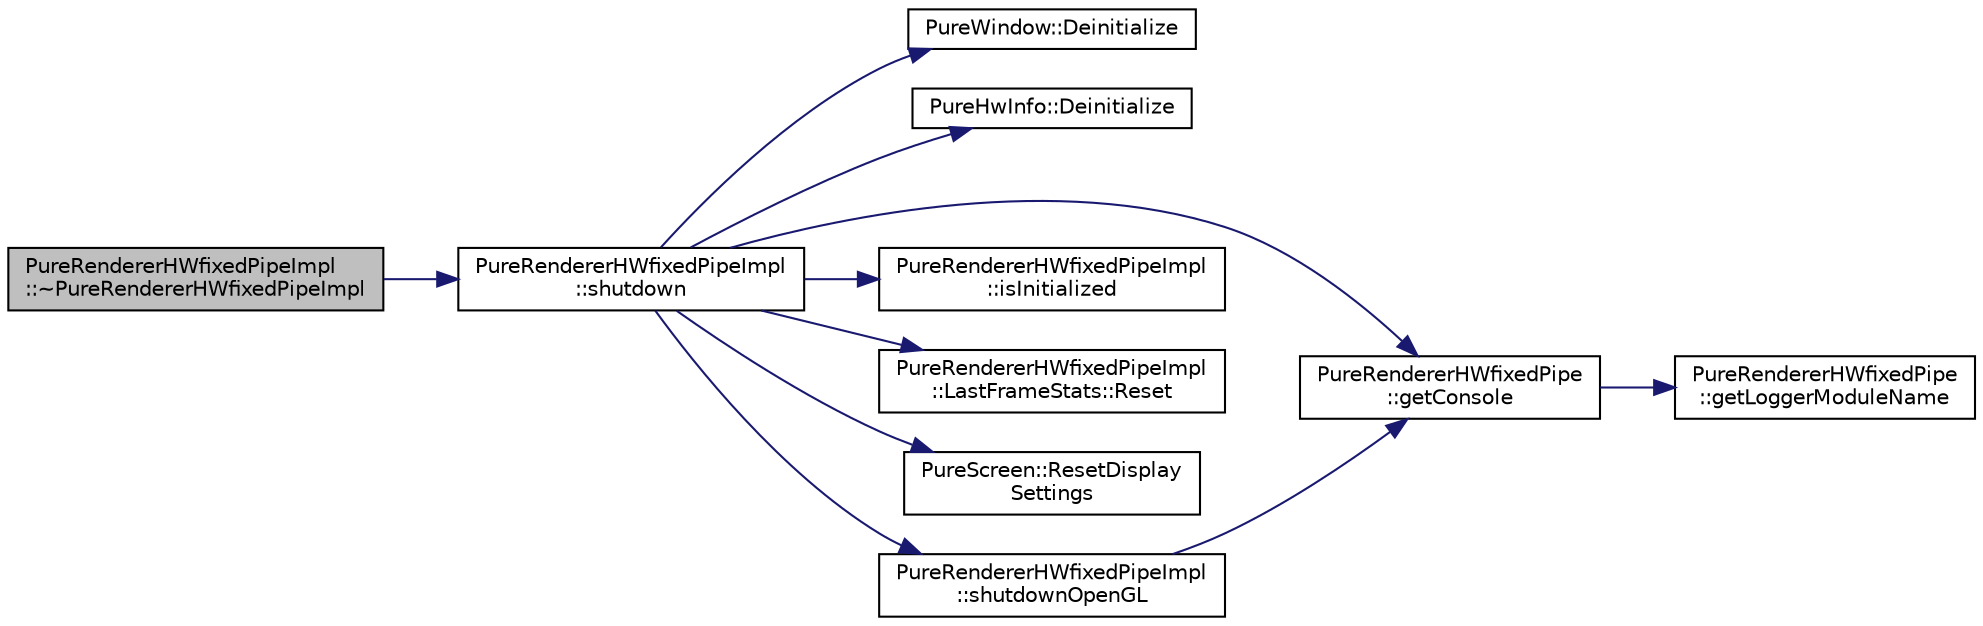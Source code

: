 digraph "PureRendererHWfixedPipeImpl::~PureRendererHWfixedPipeImpl"
{
 // LATEX_PDF_SIZE
  edge [fontname="Helvetica",fontsize="10",labelfontname="Helvetica",labelfontsize="10"];
  node [fontname="Helvetica",fontsize="10",shape=record];
  rankdir="LR";
  Node1 [label="PureRendererHWfixedPipeImpl\l::~PureRendererHWfixedPipeImpl",height=0.2,width=0.4,color="black", fillcolor="grey75", style="filled", fontcolor="black",tooltip="Calls shutdown()."];
  Node1 -> Node2 [color="midnightblue",fontsize="10",style="solid",fontname="Helvetica"];
  Node2 [label="PureRendererHWfixedPipeImpl\l::shutdown",height=0.2,width=0.4,color="black", fillcolor="white", style="filled",URL="$class_pure_renderer_h_wfixed_pipe_impl.html#a815b020e67ae8c995ec83755591460f5",tooltip="This stops the renderer."];
  Node2 -> Node3 [color="midnightblue",fontsize="10",style="solid",fontname="Helvetica"];
  Node3 [label="PureWindow::Deinitialize",height=0.2,width=0.4,color="black", fillcolor="white", style="filled",URL="$class_pure_window.html#a7d8914f933169c9053561f72fcb219b5",tooltip="This deletes the window, then initialize() can be called again later."];
  Node2 -> Node4 [color="midnightblue",fontsize="10",style="solid",fontname="Helvetica"];
  Node4 [label="PureHwInfo::Deinitialize",height=0.2,width=0.4,color="black", fillcolor="white", style="filled",URL="$class_pure_hw_info.html#ae804908d8165b712ceb48d58598d0f96",tooltip="Deinitializes the singleton instance."];
  Node2 -> Node5 [color="midnightblue",fontsize="10",style="solid",fontname="Helvetica"];
  Node5 [label="PureRendererHWfixedPipe\l::getConsole",height=0.2,width=0.4,color="black", fillcolor="white", style="filled",URL="$class_pure_renderer_h_wfixed_pipe.html#afefeadb4d229d83d09fc0f6ec875e48d",tooltip="Returns access to console preset with logger module name as this class."];
  Node5 -> Node6 [color="midnightblue",fontsize="10",style="solid",fontname="Helvetica"];
  Node6 [label="PureRendererHWfixedPipe\l::getLoggerModuleName",height=0.2,width=0.4,color="black", fillcolor="white", style="filled",URL="$class_pure_renderer_h_wfixed_pipe.html#ac1cf5676887440d49a380e1359edd222",tooltip="Returns the logger module name of this class."];
  Node2 -> Node7 [color="midnightblue",fontsize="10",style="solid",fontname="Helvetica"];
  Node7 [label="PureRendererHWfixedPipeImpl\l::isInitialized",height=0.2,width=0.4,color="black", fillcolor="white", style="filled",URL="$class_pure_renderer_h_wfixed_pipe_impl.html#ace0c3dda08ee7d2582e6dbc2fc24bdee",tooltip="Gets the state of the renderer."];
  Node2 -> Node8 [color="midnightblue",fontsize="10",style="solid",fontname="Helvetica"];
  Node8 [label="PureRendererHWfixedPipeImpl\l::LastFrameStats::Reset",height=0.2,width=0.4,color="black", fillcolor="white", style="filled",URL="$class_pure_renderer_h_wfixed_pipe_impl_1_1_last_frame_stats.html#a078597c24a11e23a5047cf1f87fce8a9",tooltip=" "];
  Node2 -> Node9 [color="midnightblue",fontsize="10",style="solid",fontname="Helvetica"];
  Node9 [label="PureScreen::ResetDisplay\lSettings",height=0.2,width=0.4,color="black", fillcolor="white", style="filled",URL="$class_pure_screen.html#a23c2e1349518c27ae174f32fd539b024",tooltip="Resets the original display settings."];
  Node2 -> Node10 [color="midnightblue",fontsize="10",style="solid",fontname="Helvetica"];
  Node10 [label="PureRendererHWfixedPipeImpl\l::shutdownOpenGL",height=0.2,width=0.4,color="black", fillcolor="white", style="filled",URL="$class_pure_renderer_h_wfixed_pipe_impl.html#a84542e45cb7521d45062e3f5d1484696",tooltip="Shuts down OpenGL."];
  Node10 -> Node5 [color="midnightblue",fontsize="10",style="solid",fontname="Helvetica"];
}
